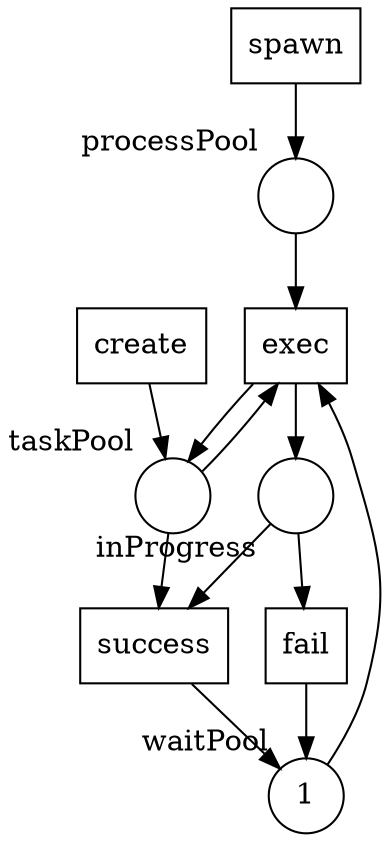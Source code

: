 digraph G {
subgraph place {
node [shape=circle, width=.5];
"processPool" [label="", xlabel="processPool"];
"taskPool" [label="", xlabel="taskPool"];
"inProgress" [label="", xlabel="inProgress"];
"waitPool" [label="1", xlabel="waitPool"];
}
subgraph transitions {
node [shape=rect, width=.5, height=.5];
"fail";
"spawn";
"create";
"success";
"exec";
}
"inProgress" -> "fail";
"fail" -> "waitPool";
"spawn" -> "processPool";
"create" -> "taskPool";
"inProgress" -> "success";
"taskPool" -> "success";
"success" -> "waitPool";
"waitPool" -> "exec";
"processPool" -> "exec";
"taskPool" -> "exec";
"exec" -> "inProgress";
"exec" -> "taskPool";
}
